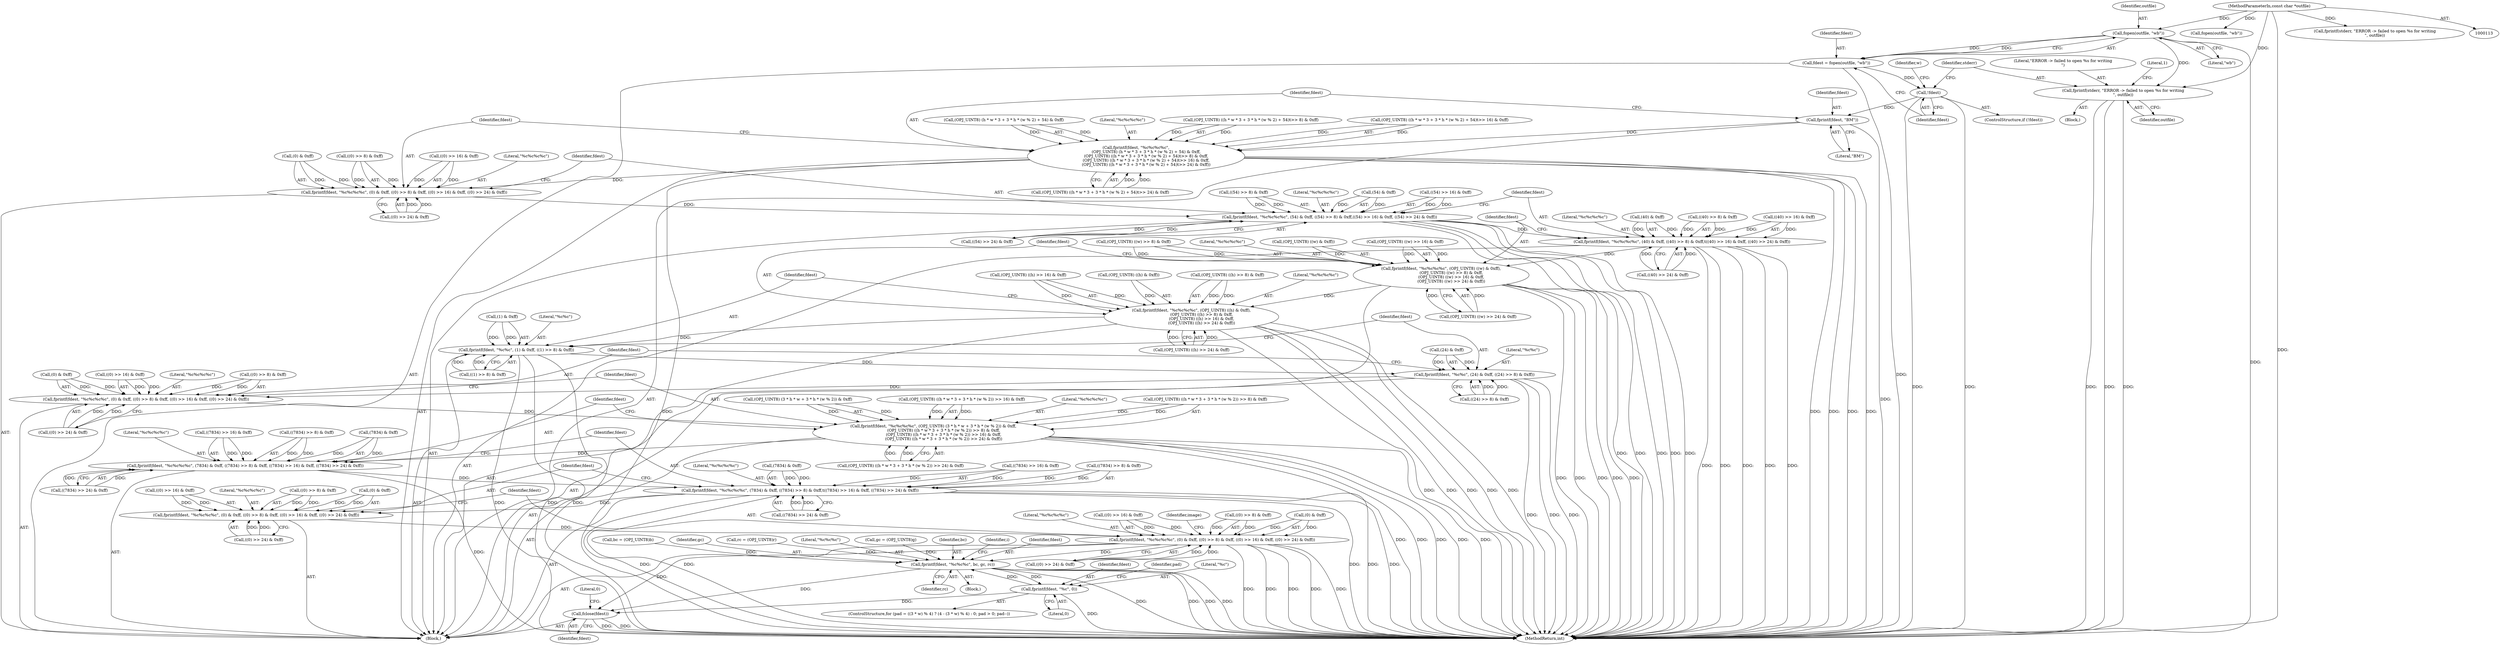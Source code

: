 digraph "0_openjpeg_15f081c89650dccee4aa4ae66f614c3fdb268767_3@API" {
"1000256" [label="(Call,fopen(outfile, \"wb\"))"];
"1000115" [label="(MethodParameterIn,const char *outfile)"];
"1000254" [label="(Call,fdest = fopen(outfile, \"wb\"))"];
"1000260" [label="(Call,!fdest)"];
"1000291" [label="(Call,fprintf(fdest, \"BM\"))"];
"1000294" [label="(Call,fprintf(fdest, \"%c%c%c%c\",\n                (OPJ_UINT8) (h * w * 3 + 3 * h * (w % 2) + 54) & 0xff,\n                (OPJ_UINT8) ((h * w * 3 + 3 * h * (w % 2) + 54)\t>> 8) & 0xff,\n                (OPJ_UINT8) ((h * w * 3 + 3 * h * (w % 2) + 54)\t>> 16) & 0xff,\n                (OPJ_UINT8) ((h * w * 3 + 3 * h * (w % 2) + 54)\t>> 24) & 0xff))"];
"1000379" [label="(Call,fprintf(fdest, \"%c%c%c%c\", (0) & 0xff, ((0) >> 8) & 0xff, ((0) >> 16) & 0xff, ((0) >> 24) & 0xff))"];
"1000400" [label="(Call,fprintf(fdest, \"%c%c%c%c\", (54) & 0xff, ((54) >> 8) & 0xff,((54) >> 16) & 0xff, ((54) >> 24) & 0xff))"];
"1000421" [label="(Call,fprintf(fdest, \"%c%c%c%c\", (40) & 0xff, ((40) >> 8) & 0xff,\t((40) >> 16) & 0xff, ((40) >> 24) & 0xff))"];
"1000442" [label="(Call,fprintf(fdest, \"%c%c%c%c\", (OPJ_UINT8) ((w) & 0xff),\n                (OPJ_UINT8) ((w) >> 8) & 0xff,\n                (OPJ_UINT8) ((w) >> 16) & 0xff,\n                (OPJ_UINT8) ((w) >> 24) & 0xff))"];
"1000472" [label="(Call,fprintf(fdest, \"%c%c%c%c\", (OPJ_UINT8) ((h) & 0xff),\n                (OPJ_UINT8) ((h) >> 8) & 0xff,\n                (OPJ_UINT8) ((h) >> 16) & 0xff,\n                (OPJ_UINT8) ((h) >> 24) & 0xff))"];
"1000502" [label="(Call,fprintf(fdest, \"%c%c\", (1) & 0xff, ((1) >> 8) & 0xff))"];
"1000513" [label="(Call,fprintf(fdest, \"%c%c\", (24) & 0xff, ((24) >> 8) & 0xff))"];
"1000524" [label="(Call,fprintf(fdest, \"%c%c%c%c\", (0) & 0xff, ((0) >> 8) & 0xff, ((0) >> 16) & 0xff, ((0) >> 24) & 0xff))"];
"1000545" [label="(Call,fprintf(fdest, \"%c%c%c%c\", (OPJ_UINT8) (3 * h * w + 3 * h * (w % 2)) & 0xff,\n                (OPJ_UINT8) ((h * w * 3 + 3 * h * (w % 2)) >> 8) & 0xff,\n                (OPJ_UINT8) ((h * w * 3 + 3 * h * (w % 2)) >> 16) & 0xff,\n                (OPJ_UINT8) ((h * w * 3 + 3 * h * (w % 2)) >> 24) & 0xff))"];
"1000622" [label="(Call,fprintf(fdest, \"%c%c%c%c\", (7834) & 0xff, ((7834) >> 8) & 0xff, ((7834) >> 16) & 0xff, ((7834) >> 24) & 0xff))"];
"1000643" [label="(Call,fprintf(fdest, \"%c%c%c%c\", (7834) & 0xff, ((7834) >> 8) & 0xff,\t((7834) >> 16) & 0xff, ((7834) >> 24) & 0xff))"];
"1000664" [label="(Call,fprintf(fdest, \"%c%c%c%c\", (0) & 0xff, ((0) >> 8) & 0xff, ((0) >> 16) & 0xff, ((0) >> 24) & 0xff))"];
"1000685" [label="(Call,fprintf(fdest, \"%c%c%c%c\", (0) & 0xff, ((0) >> 8) & 0xff, ((0) >> 16) & 0xff, ((0) >> 24) & 0xff))"];
"1001078" [label="(Call,fprintf(fdest, \"%c%c%c\", bc, gc, rc))"];
"1001115" [label="(Call,fprintf(fdest, \"%c\", 0))"];
"1001119" [label="(Call,fclose(fdest))"];
"1000263" [label="(Call,fprintf(stderr, \"ERROR -> failed to open %s for writing\n\", outfile))"];
"1000711" [label="(Identifier,image)"];
"1001079" [label="(Identifier,fdest)"];
"1000265" [label="(Literal,\"ERROR -> failed to open %s for writing\n\")"];
"1000519" [label="(Call,((24) >> 8) & 0xff)"];
"1000382" [label="(Call,(0) & 0xff)"];
"1000667" [label="(Call,(0) & 0xff)"];
"1000401" [label="(Identifier,fdest)"];
"1000515" [label="(Literal,\"%c%c\")"];
"1001115" [label="(Call,fprintf(fdest, \"%c\", 0))"];
"1000547" [label="(Literal,\"%c%c%c%c\")"];
"1000295" [label="(Identifier,fdest)"];
"1001125" [label="(Call,fopen(outfile, \"wb\"))"];
"1000402" [label="(Literal,\"%c%c%c%c\")"];
"1000475" [label="(Call,(OPJ_UINT8) ((h) & 0xff))"];
"1000451" [label="(Call,(OPJ_UINT8) ((w) >> 8) & 0xff)"];
"1001073" [label="(Call,bc = (OPJ_UINT8)b)"];
"1000526" [label="(Literal,\"%c%c%c%c\")"];
"1000622" [label="(Call,fprintf(fdest, \"%c%c%c%c\", (7834) & 0xff, ((7834) >> 8) & 0xff, ((7834) >> 16) & 0xff, ((7834) >> 24) & 0xff))"];
"1000293" [label="(Literal,\"BM\")"];
"1000680" [label="(Call,((0) >> 24) & 0xff)"];
"1000686" [label="(Identifier,fdest)"];
"1000514" [label="(Identifier,fdest)"];
"1000628" [label="(Call,((7834) >> 8) & 0xff)"];
"1000254" [label="(Call,fdest = fopen(outfile, \"wb\"))"];
"1000495" [label="(Call,(OPJ_UINT8) ((h) >> 24) & 0xff)"];
"1000691" [label="(Call,((0) >> 8) & 0xff)"];
"1001120" [label="(Identifier,fdest)"];
"1000675" [label="(Call,((0) >> 16) & 0xff)"];
"1000505" [label="(Call,(1) & 0xff)"];
"1001082" [label="(Identifier,gc)"];
"1000403" [label="(Call,(54) & 0xff)"];
"1000444" [label="(Literal,\"%c%c%c%c\")"];
"1000688" [label="(Call,(0) & 0xff)"];
"1001093" [label="(ControlStructure,for (pad = ((3 * w) % 4) ? (4 - (3 * w) % 4) : 0; pad > 0; pad--))"];
"1000625" [label="(Call,(7834) & 0xff)"];
"1000437" [label="(Call,((40) >> 24) & 0xff)"];
"1000502" [label="(Call,fprintf(fdest, \"%c%c\", (1) & 0xff, ((1) >> 8) & 0xff))"];
"1000504" [label="(Literal,\"%c%c\")"];
"1000530" [label="(Call,((0) >> 8) & 0xff)"];
"1000666" [label="(Literal,\"%c%c%c%c\")"];
"1000645" [label="(Literal,\"%c%c%c%c\")"];
"1000911" [label="(Call,rc = (OPJ_UINT8)r)"];
"1000513" [label="(Call,fprintf(fdest, \"%c%c\", (24) & 0xff, ((24) >> 8) & 0xff))"];
"1001118" [label="(Literal,0)"];
"1000421" [label="(Call,fprintf(fdest, \"%c%c%c%c\", (40) & 0xff, ((40) >> 8) & 0xff,\t((40) >> 16) & 0xff, ((40) >> 24) & 0xff))"];
"1001080" [label="(Literal,\"%c%c%c\")"];
"1001743" [label="(MethodReturn,int)"];
"1000297" [label="(Call,(OPJ_UINT8) (h * w * 3 + 3 * h * (w % 2) + 54) & 0xff)"];
"1000565" [label="(Call,(OPJ_UINT8) ((h * w * 3 + 3 * h * (w % 2)) >> 8) & 0xff)"];
"1000266" [label="(Identifier,outfile)"];
"1000256" [label="(Call,fopen(outfile, \"wb\"))"];
"1000253" [label="(Block,)"];
"1000603" [label="(Call,(OPJ_UINT8) ((h * w * 3 + 3 * h * (w % 2)) >> 24) & 0xff)"];
"1000255" [label="(Identifier,fdest)"];
"1000422" [label="(Identifier,fdest)"];
"1000432" [label="(Call,((40) >> 16) & 0xff)"];
"1000623" [label="(Identifier,fdest)"];
"1000687" [label="(Literal,\"%c%c%c%c\")"];
"1000546" [label="(Identifier,fdest)"];
"1000259" [label="(ControlStructure,if (!fdest))"];
"1000481" [label="(Call,(OPJ_UINT8) ((h) >> 8) & 0xff)"];
"1001119" [label="(Call,fclose(fdest))"];
"1000633" [label="(Call,((7834) >> 16) & 0xff)"];
"1000535" [label="(Call,((0) >> 16) & 0xff)"];
"1001132" [label="(Call,fprintf(stderr, \"ERROR -> failed to open %s for writing\n\", outfile))"];
"1000992" [label="(Call,gc = (OPJ_UINT8)g)"];
"1000474" [label="(Literal,\"%c%c%c%c\")"];
"1000292" [label="(Identifier,fdest)"];
"1000488" [label="(Call,(OPJ_UINT8) ((h) >> 16) & 0xff)"];
"1000659" [label="(Call,((7834) >> 24) & 0xff)"];
"1000664" [label="(Call,fprintf(fdest, \"%c%c%c%c\", (0) & 0xff, ((0) >> 8) & 0xff, ((0) >> 16) & 0xff, ((0) >> 24) & 0xff))"];
"1000268" [label="(Literal,1)"];
"1000385" [label="(Call,((0) >> 8) & 0xff)"];
"1000644" [label="(Identifier,fdest)"];
"1001081" [label="(Identifier,bc)"];
"1001742" [label="(Literal,0)"];
"1000443" [label="(Identifier,fdest)"];
"1000395" [label="(Call,((0) >> 24) & 0xff)"];
"1000685" [label="(Call,fprintf(fdest, \"%c%c%c%c\", (0) & 0xff, ((0) >> 8) & 0xff, ((0) >> 16) & 0xff, ((0) >> 24) & 0xff))"];
"1001116" [label="(Identifier,fdest)"];
"1000264" [label="(Identifier,stderr)"];
"1001088" [label="(Identifier,i)"];
"1000115" [label="(MethodParameterIn,const char *outfile)"];
"1000696" [label="(Call,((0) >> 16) & 0xff)"];
"1000270" [label="(Identifier,w)"];
"1000380" [label="(Identifier,fdest)"];
"1000379" [label="(Call,fprintf(fdest, \"%c%c%c%c\", (0) & 0xff, ((0) >> 8) & 0xff, ((0) >> 16) & 0xff, ((0) >> 24) & 0xff))"];
"1000516" [label="(Call,(24) & 0xff)"];
"1000411" [label="(Call,((54) >> 16) & 0xff)"];
"1000701" [label="(Call,((0) >> 24) & 0xff)"];
"1000548" [label="(Call,(OPJ_UINT8) (3 * h * w + 3 * h * (w % 2)) & 0xff)"];
"1000257" [label="(Identifier,outfile)"];
"1000406" [label="(Call,((54) >> 8) & 0xff)"];
"1000263" [label="(Call,fprintf(stderr, \"ERROR -> failed to open %s for writing\n\", outfile))"];
"1000294" [label="(Call,fprintf(fdest, \"%c%c%c%c\",\n                (OPJ_UINT8) (h * w * 3 + 3 * h * (w % 2) + 54) & 0xff,\n                (OPJ_UINT8) ((h * w * 3 + 3 * h * (w % 2) + 54)\t>> 8) & 0xff,\n                (OPJ_UINT8) ((h * w * 3 + 3 * h * (w % 2) + 54)\t>> 16) & 0xff,\n                (OPJ_UINT8) ((h * w * 3 + 3 * h * (w % 2) + 54)\t>> 24) & 0xff))"];
"1000400" [label="(Call,fprintf(fdest, \"%c%c%c%c\", (54) & 0xff, ((54) >> 8) & 0xff,((54) >> 16) & 0xff, ((54) >> 24) & 0xff))"];
"1000670" [label="(Call,((0) >> 8) & 0xff)"];
"1000442" [label="(Call,fprintf(fdest, \"%c%c%c%c\", (OPJ_UINT8) ((w) & 0xff),\n                (OPJ_UINT8) ((w) >> 8) & 0xff,\n                (OPJ_UINT8) ((w) >> 16) & 0xff,\n                (OPJ_UINT8) ((w) >> 24) & 0xff))"];
"1000296" [label="(Literal,\"%c%c%c%c\")"];
"1000316" [label="(Call,(OPJ_UINT8) ((h * w * 3 + 3 * h * (w % 2) + 54)\t>> 8) & 0xff)"];
"1000423" [label="(Literal,\"%c%c%c%c\")"];
"1000584" [label="(Call,(OPJ_UINT8) ((h * w * 3 + 3 * h * (w % 2)) >> 16) & 0xff)"];
"1000646" [label="(Call,(7834) & 0xff)"];
"1001083" [label="(Identifier,rc)"];
"1000624" [label="(Literal,\"%c%c%c%c\")"];
"1000643" [label="(Call,fprintf(fdest, \"%c%c%c%c\", (7834) & 0xff, ((7834) >> 8) & 0xff,\t((7834) >> 16) & 0xff, ((7834) >> 24) & 0xff))"];
"1000503" [label="(Identifier,fdest)"];
"1001078" [label="(Call,fprintf(fdest, \"%c%c%c\", bc, gc, rc))"];
"1000828" [label="(Block,)"];
"1000638" [label="(Call,((7834) >> 24) & 0xff)"];
"1001114" [label="(Identifier,pad)"];
"1000291" [label="(Call,fprintf(fdest, \"BM\"))"];
"1000465" [label="(Call,(OPJ_UINT8) ((w) >> 24) & 0xff)"];
"1000654" [label="(Call,((7834) >> 16) & 0xff)"];
"1000545" [label="(Call,fprintf(fdest, \"%c%c%c%c\", (OPJ_UINT8) (3 * h * w + 3 * h * (w % 2)) & 0xff,\n                (OPJ_UINT8) ((h * w * 3 + 3 * h * (w % 2)) >> 8) & 0xff,\n                (OPJ_UINT8) ((h * w * 3 + 3 * h * (w % 2)) >> 16) & 0xff,\n                (OPJ_UINT8) ((h * w * 3 + 3 * h * (w % 2)) >> 24) & 0xff))"];
"1000525" [label="(Identifier,fdest)"];
"1001117" [label="(Literal,\"%c\")"];
"1000649" [label="(Call,((7834) >> 8) & 0xff)"];
"1000258" [label="(Literal,\"wb\")"];
"1000527" [label="(Call,(0) & 0xff)"];
"1000424" [label="(Call,(40) & 0xff)"];
"1000260" [label="(Call,!fdest)"];
"1000427" [label="(Call,((40) >> 8) & 0xff)"];
"1000262" [label="(Block,)"];
"1000390" [label="(Call,((0) >> 16) & 0xff)"];
"1000540" [label="(Call,((0) >> 24) & 0xff)"];
"1000524" [label="(Call,fprintf(fdest, \"%c%c%c%c\", (0) & 0xff, ((0) >> 8) & 0xff, ((0) >> 16) & 0xff, ((0) >> 24) & 0xff))"];
"1000358" [label="(Call,(OPJ_UINT8) ((h * w * 3 + 3 * h * (w % 2) + 54)\t>> 24) & 0xff)"];
"1000472" [label="(Call,fprintf(fdest, \"%c%c%c%c\", (OPJ_UINT8) ((h) & 0xff),\n                (OPJ_UINT8) ((h) >> 8) & 0xff,\n                (OPJ_UINT8) ((h) >> 16) & 0xff,\n                (OPJ_UINT8) ((h) >> 24) & 0xff))"];
"1000445" [label="(Call,(OPJ_UINT8) ((w) & 0xff))"];
"1000337" [label="(Call,(OPJ_UINT8) ((h * w * 3 + 3 * h * (w % 2) + 54)\t>> 16) & 0xff)"];
"1000458" [label="(Call,(OPJ_UINT8) ((w) >> 16) & 0xff)"];
"1000261" [label="(Identifier,fdest)"];
"1000381" [label="(Literal,\"%c%c%c%c\")"];
"1000665" [label="(Identifier,fdest)"];
"1000508" [label="(Call,((1) >> 8) & 0xff)"];
"1000416" [label="(Call,((54) >> 24) & 0xff)"];
"1000473" [label="(Identifier,fdest)"];
"1000256" -> "1000254"  [label="AST: "];
"1000256" -> "1000258"  [label="CFG: "];
"1000257" -> "1000256"  [label="AST: "];
"1000258" -> "1000256"  [label="AST: "];
"1000254" -> "1000256"  [label="CFG: "];
"1000256" -> "1001743"  [label="DDG: "];
"1000256" -> "1000254"  [label="DDG: "];
"1000256" -> "1000254"  [label="DDG: "];
"1000115" -> "1000256"  [label="DDG: "];
"1000256" -> "1000263"  [label="DDG: "];
"1000115" -> "1000113"  [label="AST: "];
"1000115" -> "1001743"  [label="DDG: "];
"1000115" -> "1000263"  [label="DDG: "];
"1000115" -> "1001125"  [label="DDG: "];
"1000115" -> "1001132"  [label="DDG: "];
"1000254" -> "1000253"  [label="AST: "];
"1000255" -> "1000254"  [label="AST: "];
"1000261" -> "1000254"  [label="CFG: "];
"1000254" -> "1001743"  [label="DDG: "];
"1000254" -> "1000260"  [label="DDG: "];
"1000260" -> "1000259"  [label="AST: "];
"1000260" -> "1000261"  [label="CFG: "];
"1000261" -> "1000260"  [label="AST: "];
"1000264" -> "1000260"  [label="CFG: "];
"1000270" -> "1000260"  [label="CFG: "];
"1000260" -> "1001743"  [label="DDG: "];
"1000260" -> "1001743"  [label="DDG: "];
"1000260" -> "1000291"  [label="DDG: "];
"1000291" -> "1000253"  [label="AST: "];
"1000291" -> "1000293"  [label="CFG: "];
"1000292" -> "1000291"  [label="AST: "];
"1000293" -> "1000291"  [label="AST: "];
"1000295" -> "1000291"  [label="CFG: "];
"1000291" -> "1001743"  [label="DDG: "];
"1000291" -> "1000294"  [label="DDG: "];
"1000294" -> "1000253"  [label="AST: "];
"1000294" -> "1000358"  [label="CFG: "];
"1000295" -> "1000294"  [label="AST: "];
"1000296" -> "1000294"  [label="AST: "];
"1000297" -> "1000294"  [label="AST: "];
"1000316" -> "1000294"  [label="AST: "];
"1000337" -> "1000294"  [label="AST: "];
"1000358" -> "1000294"  [label="AST: "];
"1000380" -> "1000294"  [label="CFG: "];
"1000294" -> "1001743"  [label="DDG: "];
"1000294" -> "1001743"  [label="DDG: "];
"1000294" -> "1001743"  [label="DDG: "];
"1000294" -> "1001743"  [label="DDG: "];
"1000294" -> "1001743"  [label="DDG: "];
"1000297" -> "1000294"  [label="DDG: "];
"1000297" -> "1000294"  [label="DDG: "];
"1000316" -> "1000294"  [label="DDG: "];
"1000316" -> "1000294"  [label="DDG: "];
"1000337" -> "1000294"  [label="DDG: "];
"1000337" -> "1000294"  [label="DDG: "];
"1000358" -> "1000294"  [label="DDG: "];
"1000358" -> "1000294"  [label="DDG: "];
"1000294" -> "1000379"  [label="DDG: "];
"1000379" -> "1000253"  [label="AST: "];
"1000379" -> "1000395"  [label="CFG: "];
"1000380" -> "1000379"  [label="AST: "];
"1000381" -> "1000379"  [label="AST: "];
"1000382" -> "1000379"  [label="AST: "];
"1000385" -> "1000379"  [label="AST: "];
"1000390" -> "1000379"  [label="AST: "];
"1000395" -> "1000379"  [label="AST: "];
"1000401" -> "1000379"  [label="CFG: "];
"1000382" -> "1000379"  [label="DDG: "];
"1000382" -> "1000379"  [label="DDG: "];
"1000385" -> "1000379"  [label="DDG: "];
"1000385" -> "1000379"  [label="DDG: "];
"1000390" -> "1000379"  [label="DDG: "];
"1000390" -> "1000379"  [label="DDG: "];
"1000395" -> "1000379"  [label="DDG: "];
"1000395" -> "1000379"  [label="DDG: "];
"1000379" -> "1000400"  [label="DDG: "];
"1000400" -> "1000253"  [label="AST: "];
"1000400" -> "1000416"  [label="CFG: "];
"1000401" -> "1000400"  [label="AST: "];
"1000402" -> "1000400"  [label="AST: "];
"1000403" -> "1000400"  [label="AST: "];
"1000406" -> "1000400"  [label="AST: "];
"1000411" -> "1000400"  [label="AST: "];
"1000416" -> "1000400"  [label="AST: "];
"1000422" -> "1000400"  [label="CFG: "];
"1000400" -> "1001743"  [label="DDG: "];
"1000400" -> "1001743"  [label="DDG: "];
"1000400" -> "1001743"  [label="DDG: "];
"1000400" -> "1001743"  [label="DDG: "];
"1000400" -> "1001743"  [label="DDG: "];
"1000403" -> "1000400"  [label="DDG: "];
"1000403" -> "1000400"  [label="DDG: "];
"1000406" -> "1000400"  [label="DDG: "];
"1000406" -> "1000400"  [label="DDG: "];
"1000411" -> "1000400"  [label="DDG: "];
"1000411" -> "1000400"  [label="DDG: "];
"1000416" -> "1000400"  [label="DDG: "];
"1000416" -> "1000400"  [label="DDG: "];
"1000400" -> "1000421"  [label="DDG: "];
"1000421" -> "1000253"  [label="AST: "];
"1000421" -> "1000437"  [label="CFG: "];
"1000422" -> "1000421"  [label="AST: "];
"1000423" -> "1000421"  [label="AST: "];
"1000424" -> "1000421"  [label="AST: "];
"1000427" -> "1000421"  [label="AST: "];
"1000432" -> "1000421"  [label="AST: "];
"1000437" -> "1000421"  [label="AST: "];
"1000443" -> "1000421"  [label="CFG: "];
"1000421" -> "1001743"  [label="DDG: "];
"1000421" -> "1001743"  [label="DDG: "];
"1000421" -> "1001743"  [label="DDG: "];
"1000421" -> "1001743"  [label="DDG: "];
"1000421" -> "1001743"  [label="DDG: "];
"1000424" -> "1000421"  [label="DDG: "];
"1000424" -> "1000421"  [label="DDG: "];
"1000427" -> "1000421"  [label="DDG: "];
"1000427" -> "1000421"  [label="DDG: "];
"1000432" -> "1000421"  [label="DDG: "];
"1000432" -> "1000421"  [label="DDG: "];
"1000437" -> "1000421"  [label="DDG: "];
"1000437" -> "1000421"  [label="DDG: "];
"1000421" -> "1000442"  [label="DDG: "];
"1000442" -> "1000253"  [label="AST: "];
"1000442" -> "1000465"  [label="CFG: "];
"1000443" -> "1000442"  [label="AST: "];
"1000444" -> "1000442"  [label="AST: "];
"1000445" -> "1000442"  [label="AST: "];
"1000451" -> "1000442"  [label="AST: "];
"1000458" -> "1000442"  [label="AST: "];
"1000465" -> "1000442"  [label="AST: "];
"1000473" -> "1000442"  [label="CFG: "];
"1000442" -> "1001743"  [label="DDG: "];
"1000442" -> "1001743"  [label="DDG: "];
"1000442" -> "1001743"  [label="DDG: "];
"1000442" -> "1001743"  [label="DDG: "];
"1000442" -> "1001743"  [label="DDG: "];
"1000445" -> "1000442"  [label="DDG: "];
"1000451" -> "1000442"  [label="DDG: "];
"1000451" -> "1000442"  [label="DDG: "];
"1000458" -> "1000442"  [label="DDG: "];
"1000458" -> "1000442"  [label="DDG: "];
"1000465" -> "1000442"  [label="DDG: "];
"1000465" -> "1000442"  [label="DDG: "];
"1000442" -> "1000472"  [label="DDG: "];
"1000472" -> "1000253"  [label="AST: "];
"1000472" -> "1000495"  [label="CFG: "];
"1000473" -> "1000472"  [label="AST: "];
"1000474" -> "1000472"  [label="AST: "];
"1000475" -> "1000472"  [label="AST: "];
"1000481" -> "1000472"  [label="AST: "];
"1000488" -> "1000472"  [label="AST: "];
"1000495" -> "1000472"  [label="AST: "];
"1000503" -> "1000472"  [label="CFG: "];
"1000472" -> "1001743"  [label="DDG: "];
"1000472" -> "1001743"  [label="DDG: "];
"1000472" -> "1001743"  [label="DDG: "];
"1000472" -> "1001743"  [label="DDG: "];
"1000472" -> "1001743"  [label="DDG: "];
"1000475" -> "1000472"  [label="DDG: "];
"1000481" -> "1000472"  [label="DDG: "];
"1000481" -> "1000472"  [label="DDG: "];
"1000488" -> "1000472"  [label="DDG: "];
"1000488" -> "1000472"  [label="DDG: "];
"1000495" -> "1000472"  [label="DDG: "];
"1000495" -> "1000472"  [label="DDG: "];
"1000472" -> "1000502"  [label="DDG: "];
"1000502" -> "1000253"  [label="AST: "];
"1000502" -> "1000508"  [label="CFG: "];
"1000503" -> "1000502"  [label="AST: "];
"1000504" -> "1000502"  [label="AST: "];
"1000505" -> "1000502"  [label="AST: "];
"1000508" -> "1000502"  [label="AST: "];
"1000514" -> "1000502"  [label="CFG: "];
"1000502" -> "1001743"  [label="DDG: "];
"1000502" -> "1001743"  [label="DDG: "];
"1000502" -> "1001743"  [label="DDG: "];
"1000505" -> "1000502"  [label="DDG: "];
"1000505" -> "1000502"  [label="DDG: "];
"1000508" -> "1000502"  [label="DDG: "];
"1000508" -> "1000502"  [label="DDG: "];
"1000502" -> "1000513"  [label="DDG: "];
"1000513" -> "1000253"  [label="AST: "];
"1000513" -> "1000519"  [label="CFG: "];
"1000514" -> "1000513"  [label="AST: "];
"1000515" -> "1000513"  [label="AST: "];
"1000516" -> "1000513"  [label="AST: "];
"1000519" -> "1000513"  [label="AST: "];
"1000525" -> "1000513"  [label="CFG: "];
"1000513" -> "1001743"  [label="DDG: "];
"1000513" -> "1001743"  [label="DDG: "];
"1000513" -> "1001743"  [label="DDG: "];
"1000516" -> "1000513"  [label="DDG: "];
"1000516" -> "1000513"  [label="DDG: "];
"1000519" -> "1000513"  [label="DDG: "];
"1000519" -> "1000513"  [label="DDG: "];
"1000513" -> "1000524"  [label="DDG: "];
"1000524" -> "1000253"  [label="AST: "];
"1000524" -> "1000540"  [label="CFG: "];
"1000525" -> "1000524"  [label="AST: "];
"1000526" -> "1000524"  [label="AST: "];
"1000527" -> "1000524"  [label="AST: "];
"1000530" -> "1000524"  [label="AST: "];
"1000535" -> "1000524"  [label="AST: "];
"1000540" -> "1000524"  [label="AST: "];
"1000546" -> "1000524"  [label="CFG: "];
"1000527" -> "1000524"  [label="DDG: "];
"1000527" -> "1000524"  [label="DDG: "];
"1000530" -> "1000524"  [label="DDG: "];
"1000530" -> "1000524"  [label="DDG: "];
"1000535" -> "1000524"  [label="DDG: "];
"1000535" -> "1000524"  [label="DDG: "];
"1000540" -> "1000524"  [label="DDG: "];
"1000540" -> "1000524"  [label="DDG: "];
"1000524" -> "1000545"  [label="DDG: "];
"1000545" -> "1000253"  [label="AST: "];
"1000545" -> "1000603"  [label="CFG: "];
"1000546" -> "1000545"  [label="AST: "];
"1000547" -> "1000545"  [label="AST: "];
"1000548" -> "1000545"  [label="AST: "];
"1000565" -> "1000545"  [label="AST: "];
"1000584" -> "1000545"  [label="AST: "];
"1000603" -> "1000545"  [label="AST: "];
"1000623" -> "1000545"  [label="CFG: "];
"1000545" -> "1001743"  [label="DDG: "];
"1000545" -> "1001743"  [label="DDG: "];
"1000545" -> "1001743"  [label="DDG: "];
"1000545" -> "1001743"  [label="DDG: "];
"1000545" -> "1001743"  [label="DDG: "];
"1000548" -> "1000545"  [label="DDG: "];
"1000548" -> "1000545"  [label="DDG: "];
"1000565" -> "1000545"  [label="DDG: "];
"1000565" -> "1000545"  [label="DDG: "];
"1000584" -> "1000545"  [label="DDG: "];
"1000584" -> "1000545"  [label="DDG: "];
"1000603" -> "1000545"  [label="DDG: "];
"1000603" -> "1000545"  [label="DDG: "];
"1000545" -> "1000622"  [label="DDG: "];
"1000622" -> "1000253"  [label="AST: "];
"1000622" -> "1000638"  [label="CFG: "];
"1000623" -> "1000622"  [label="AST: "];
"1000624" -> "1000622"  [label="AST: "];
"1000625" -> "1000622"  [label="AST: "];
"1000628" -> "1000622"  [label="AST: "];
"1000633" -> "1000622"  [label="AST: "];
"1000638" -> "1000622"  [label="AST: "];
"1000644" -> "1000622"  [label="CFG: "];
"1000622" -> "1001743"  [label="DDG: "];
"1000625" -> "1000622"  [label="DDG: "];
"1000625" -> "1000622"  [label="DDG: "];
"1000628" -> "1000622"  [label="DDG: "];
"1000628" -> "1000622"  [label="DDG: "];
"1000633" -> "1000622"  [label="DDG: "];
"1000633" -> "1000622"  [label="DDG: "];
"1000638" -> "1000622"  [label="DDG: "];
"1000638" -> "1000622"  [label="DDG: "];
"1000622" -> "1000643"  [label="DDG: "];
"1000643" -> "1000253"  [label="AST: "];
"1000643" -> "1000659"  [label="CFG: "];
"1000644" -> "1000643"  [label="AST: "];
"1000645" -> "1000643"  [label="AST: "];
"1000646" -> "1000643"  [label="AST: "];
"1000649" -> "1000643"  [label="AST: "];
"1000654" -> "1000643"  [label="AST: "];
"1000659" -> "1000643"  [label="AST: "];
"1000665" -> "1000643"  [label="CFG: "];
"1000643" -> "1001743"  [label="DDG: "];
"1000643" -> "1001743"  [label="DDG: "];
"1000643" -> "1001743"  [label="DDG: "];
"1000643" -> "1001743"  [label="DDG: "];
"1000643" -> "1001743"  [label="DDG: "];
"1000646" -> "1000643"  [label="DDG: "];
"1000646" -> "1000643"  [label="DDG: "];
"1000649" -> "1000643"  [label="DDG: "];
"1000649" -> "1000643"  [label="DDG: "];
"1000654" -> "1000643"  [label="DDG: "];
"1000654" -> "1000643"  [label="DDG: "];
"1000659" -> "1000643"  [label="DDG: "];
"1000659" -> "1000643"  [label="DDG: "];
"1000643" -> "1000664"  [label="DDG: "];
"1000664" -> "1000253"  [label="AST: "];
"1000664" -> "1000680"  [label="CFG: "];
"1000665" -> "1000664"  [label="AST: "];
"1000666" -> "1000664"  [label="AST: "];
"1000667" -> "1000664"  [label="AST: "];
"1000670" -> "1000664"  [label="AST: "];
"1000675" -> "1000664"  [label="AST: "];
"1000680" -> "1000664"  [label="AST: "];
"1000686" -> "1000664"  [label="CFG: "];
"1000667" -> "1000664"  [label="DDG: "];
"1000667" -> "1000664"  [label="DDG: "];
"1000670" -> "1000664"  [label="DDG: "];
"1000670" -> "1000664"  [label="DDG: "];
"1000675" -> "1000664"  [label="DDG: "];
"1000675" -> "1000664"  [label="DDG: "];
"1000680" -> "1000664"  [label="DDG: "];
"1000680" -> "1000664"  [label="DDG: "];
"1000664" -> "1000685"  [label="DDG: "];
"1000685" -> "1000253"  [label="AST: "];
"1000685" -> "1000701"  [label="CFG: "];
"1000686" -> "1000685"  [label="AST: "];
"1000687" -> "1000685"  [label="AST: "];
"1000688" -> "1000685"  [label="AST: "];
"1000691" -> "1000685"  [label="AST: "];
"1000696" -> "1000685"  [label="AST: "];
"1000701" -> "1000685"  [label="AST: "];
"1000711" -> "1000685"  [label="CFG: "];
"1000685" -> "1001743"  [label="DDG: "];
"1000685" -> "1001743"  [label="DDG: "];
"1000685" -> "1001743"  [label="DDG: "];
"1000685" -> "1001743"  [label="DDG: "];
"1000685" -> "1001743"  [label="DDG: "];
"1000688" -> "1000685"  [label="DDG: "];
"1000688" -> "1000685"  [label="DDG: "];
"1000691" -> "1000685"  [label="DDG: "];
"1000691" -> "1000685"  [label="DDG: "];
"1000696" -> "1000685"  [label="DDG: "];
"1000696" -> "1000685"  [label="DDG: "];
"1000701" -> "1000685"  [label="DDG: "];
"1000701" -> "1000685"  [label="DDG: "];
"1000685" -> "1001078"  [label="DDG: "];
"1000685" -> "1001119"  [label="DDG: "];
"1001078" -> "1000828"  [label="AST: "];
"1001078" -> "1001083"  [label="CFG: "];
"1001079" -> "1001078"  [label="AST: "];
"1001080" -> "1001078"  [label="AST: "];
"1001081" -> "1001078"  [label="AST: "];
"1001082" -> "1001078"  [label="AST: "];
"1001083" -> "1001078"  [label="AST: "];
"1001088" -> "1001078"  [label="CFG: "];
"1001078" -> "1001743"  [label="DDG: "];
"1001078" -> "1001743"  [label="DDG: "];
"1001078" -> "1001743"  [label="DDG: "];
"1001078" -> "1001743"  [label="DDG: "];
"1001115" -> "1001078"  [label="DDG: "];
"1001073" -> "1001078"  [label="DDG: "];
"1000992" -> "1001078"  [label="DDG: "];
"1000911" -> "1001078"  [label="DDG: "];
"1001078" -> "1001115"  [label="DDG: "];
"1001078" -> "1001119"  [label="DDG: "];
"1001115" -> "1001093"  [label="AST: "];
"1001115" -> "1001118"  [label="CFG: "];
"1001116" -> "1001115"  [label="AST: "];
"1001117" -> "1001115"  [label="AST: "];
"1001118" -> "1001115"  [label="AST: "];
"1001114" -> "1001115"  [label="CFG: "];
"1001115" -> "1001743"  [label="DDG: "];
"1001115" -> "1001119"  [label="DDG: "];
"1001119" -> "1000253"  [label="AST: "];
"1001119" -> "1001120"  [label="CFG: "];
"1001120" -> "1001119"  [label="AST: "];
"1001742" -> "1001119"  [label="CFG: "];
"1001119" -> "1001743"  [label="DDG: "];
"1001119" -> "1001743"  [label="DDG: "];
"1000263" -> "1000262"  [label="AST: "];
"1000263" -> "1000266"  [label="CFG: "];
"1000264" -> "1000263"  [label="AST: "];
"1000265" -> "1000263"  [label="AST: "];
"1000266" -> "1000263"  [label="AST: "];
"1000268" -> "1000263"  [label="CFG: "];
"1000263" -> "1001743"  [label="DDG: "];
"1000263" -> "1001743"  [label="DDG: "];
"1000263" -> "1001743"  [label="DDG: "];
}
